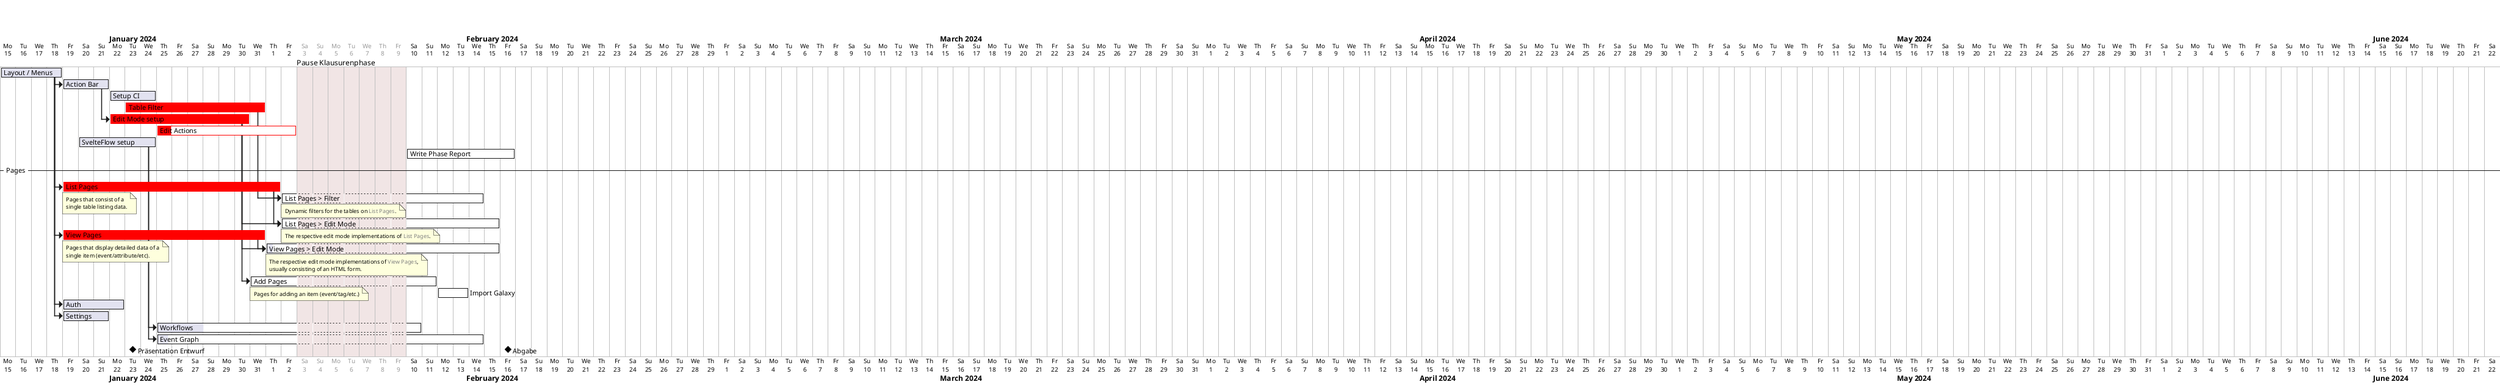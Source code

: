 @startgantt implementation_plan
printscale daily zoom 1.6

header Modern MISP Frontend
title Implementierungsphase
footer last rendered %date("YYYY-MM-dd HH:mm' UTC'")

today is colored in lightblue

[Layout / Menus] requires 4 days
[Action Bar] requires 3 days
[Setup CI] requires 3 days and is 100% complete
[Table Filter] requires 9 days and is 100% complete and is colored in red
[Edit Mode setup] requires 9 days and is 100% complete and is colored in red
[Edit Actions] requires 9 days and is 10% complete and is colored in red
[SvelteFlow setup] requires 5 days and is 100% complete
[Write Phase Report] requires 7 days and is 0% complete
-- Pages --
[List Pages] requires 14 days and is 100% complete and is colored in red
note bottom
    Pages that consist of a
    single table listing data.
end note
[List Pages > Filter] requires 6 days and is 0% complete
note bottom
    Dynamic filters for the tables on <color:gray>List Pages</color>.
end note
[List Pages > Edit Mode] requires 7 days and is 0% complete
note bottom
    The respective edit mode implementations of <color:gray>List Pages</color>.
end note
[View Pages] requires 13 days and is 100% complete and is colored in red
note bottom
    Pages that display detailed data of a
    single item (event/attribute/etc).
end note
[View Pages > Edit Mode] requires 8 days and is 5% complete
note bottom
    The respective edit mode implementations of <color:gray>View Pages</color>,
    usually consisting of an HTML form.
end note
[Add Pages] requires 5 days and is 0% complete
note bottom
    Pages for adding an item (event/tag/etc.)
end note
[Import Galaxy] requires 2 days and is 0% complete
[Auth] requires 4 days
[Settings] requires 3 days
[Workflows] requires 10 days and is 30% complete
[Event Graph] requires 14 days and is 5% complete

Project starts 2024-01-15
[Layout / Menus] starts at D+0
[Layout / Menus] -> [Action Bar]
[Layout / Menus] -> [List Pages]
[Layout / Menus] -> [View Pages]
[Layout / Menus] -> [Auth]
[Layout / Menus] -> [Settings]
[Präsentation Entwurf] happens at 2024-01-23
[Table Filter] starts 2024-01-23
[Setup CI] ends 2024-01-24
[Edit Actions] starts 2024-01-25
[SvelteFlow setup] ends 2024-01-24
[Action Bar] -> [Edit Mode setup]
[Edit Mode setup] -> [Add Pages]
[Table Filter] -> [List Pages > Filter]
[List Pages] -> [List Pages > Filter]
[List Pages] -> [List Pages > Edit Mode]
[Edit Mode setup] -> [List Pages > Edit Mode]
[List Pages > Edit Mode] starts 2024-02-02
[Edit Mode setup] -> [View Pages > Edit Mode]
[View Pages] -> [View Pages > Edit Mode]
[SvelteFlow setup] -> [Workflows]
[SvelteFlow setup] -> [Event Graph]
2024-02-03 to 2024-02-09 is closed and are named [Pause Klausurenphase]
[Import Galaxy] ends 2024-02-13
[Write Phase Report] ends at 2024-02-16
[Abgabe] happens at 2024-02-16


' [List Pages > Filter] displays on same row as [List Pages]
[Präsentation Entwurf] displays on same row as [Abgabe]
@endgantt
